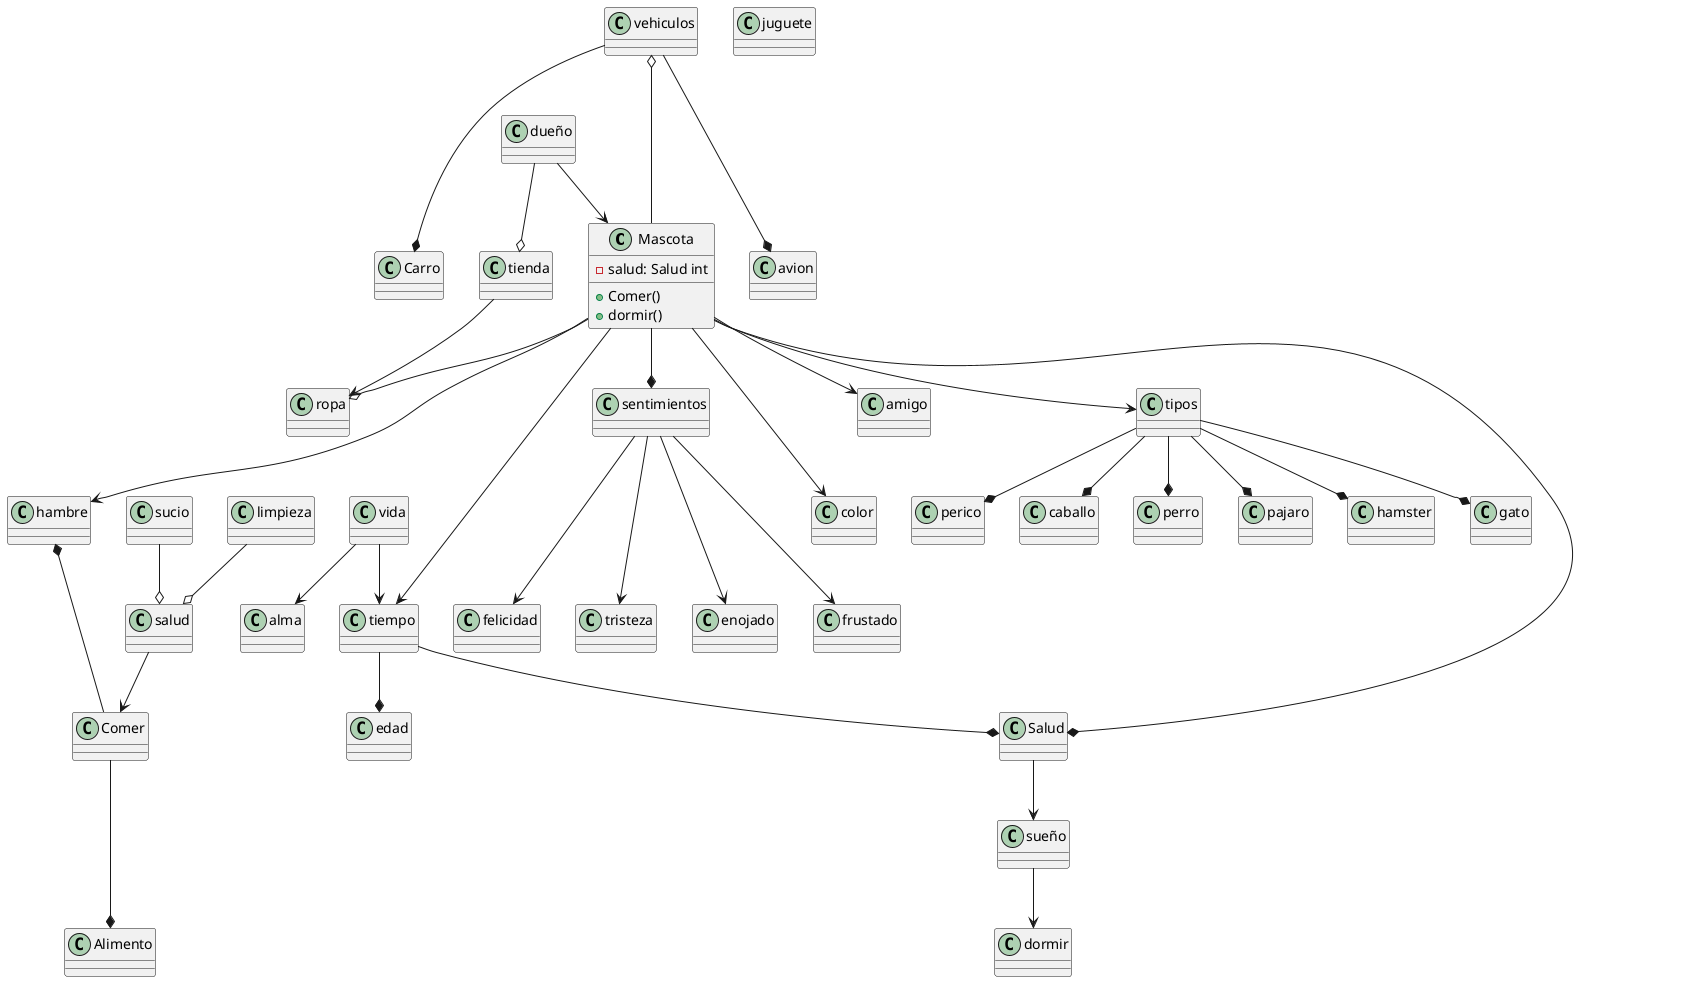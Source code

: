 
@startuml mascota
class Mascota{
    - salud: Salud int
    + Comer()
    + dormir()
}
class Alimento
class Salud
class felicidad
class sueño
class tristeza
class hambre
class dormir
class Comer 
class sentimientos
class enojado
class frustado
class juguete
class tienda
class edad 
class ropa 
class color
class vehiculos
class Carro 
class avion 
class tiempo
class  amigo 
class  perro 
class  limpieza
class  sucio 
class vida
class alma
class tipos
class  pajaro
class hamster
class gato
class perico
class caballo
class dueño

dueño-->Mascota
Mascota--->hambre
Mascota---*Salud
hambre*---Comer
Salud-->sueño
sueño-->dormir
Mascota--*sentimientos
sentimientos--->felicidad
sentimientos--->enojado
sentimientos--->tristeza
sentimientos--->frustado
Comer---*Alimento
Mascota--->color
vehiculos o---Mascota
vehiculos ---*Carro
vehiculos ---*avion
Mascota---->tiempo
tiempo --*Salud
salud-->Comer
vida-->tiempo
vida-->alma
tiempo--*edad
limpieza--o salud
sucio--o salud
Mascota-->tipos
tipos--*perro
tipos--*gato 
tipos--*perico
tipos--*caballo
tipos--*hamster
tipos--*pajaro
Mascota-->amigo
Mascota--o ropa
dueño--o tienda
tienda-->ropa

@enduml
